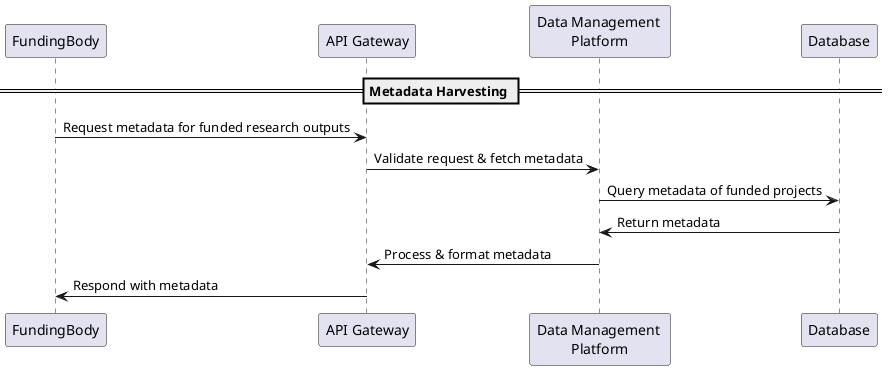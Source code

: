 @startuml
participant FundingBody as FB
participant "API Gateway" as API
participant "Data Management \nPlatform" as DMP
participant Database as DB

== Metadata Harvesting ==
FB -> API : Request metadata for funded research outputs
API -> DMP : Validate request & fetch metadata
DMP -> DB : Query metadata of funded projects
DB -> DMP : Return metadata
DMP -> API : Process & format metadata
API -> FB : Respond with metadata

@enduml